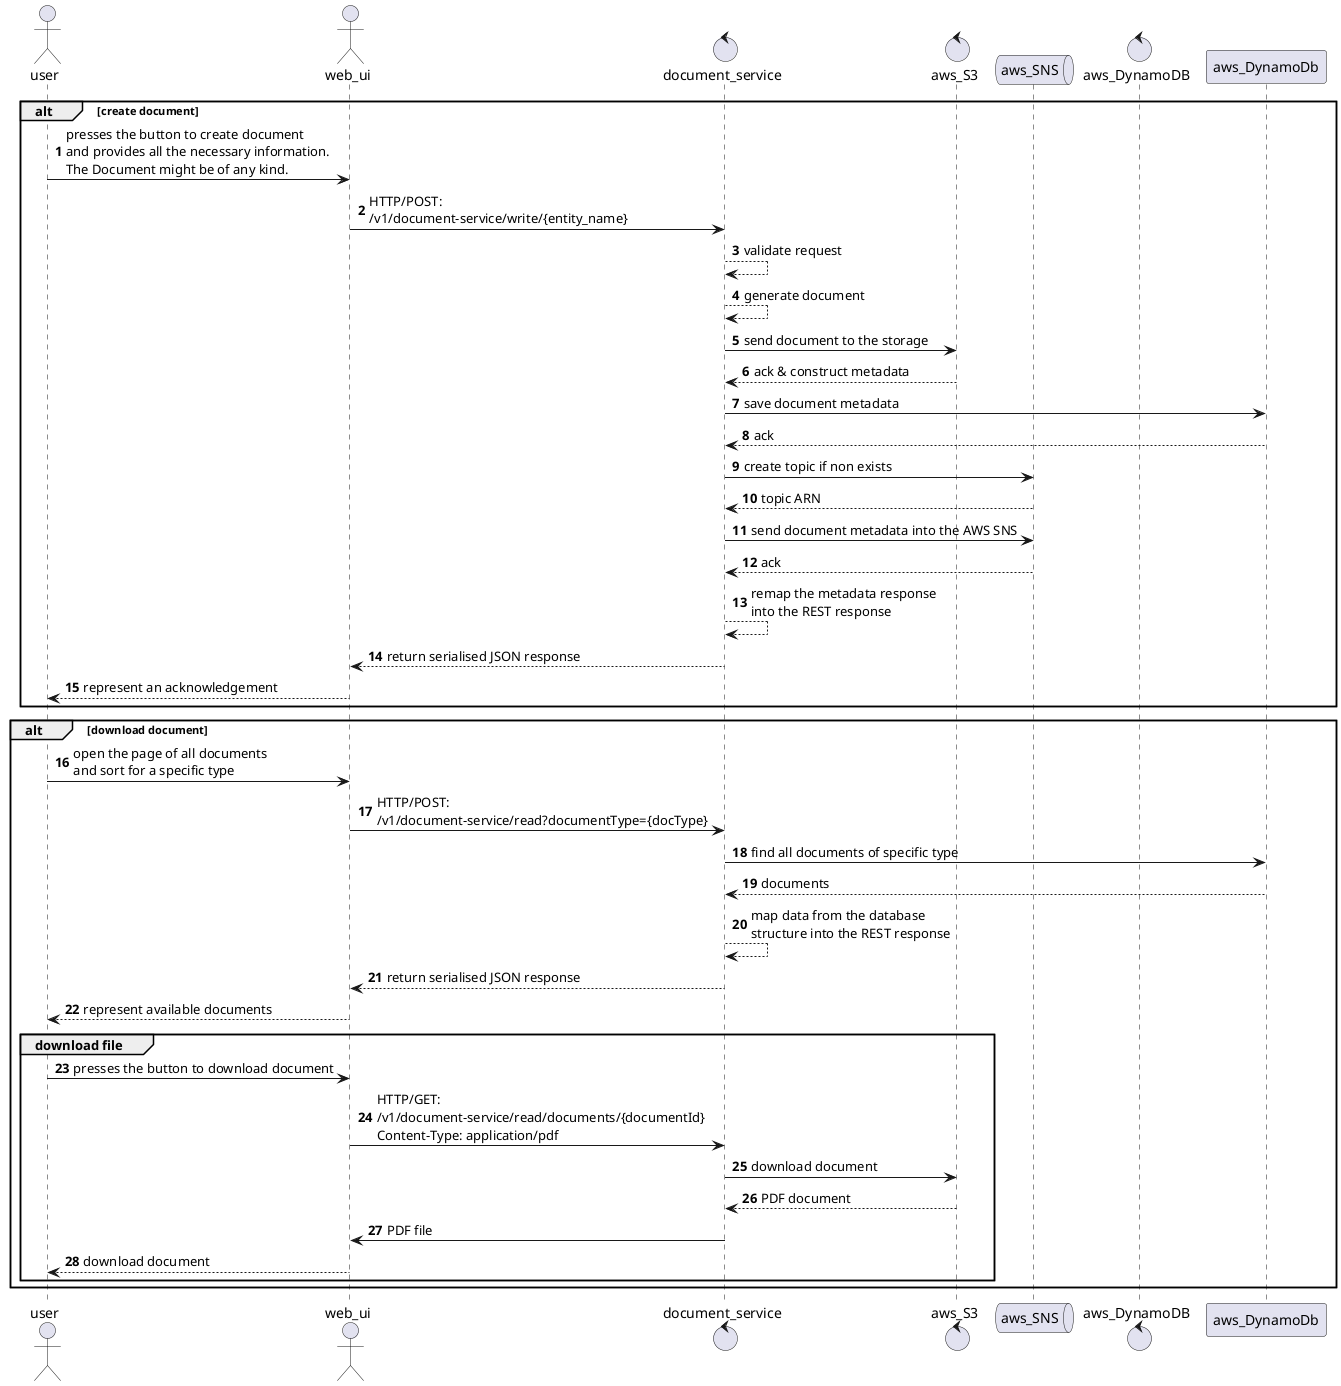 @startuml
'https://plantuml.com/sequence-diagram

autonumber

actor user
actor web_ui
control document_service
control aws_S3
queue aws_SNS
control aws_DynamoDB

alt create document
    user -> web_ui: presses the button to create document\nand provides all the necessary information.\nThe Document might be of any kind.
    web_ui -> document_service: HTTP/POST:\n/v1/document-service/write/{entity_name}
    document_service --> document_service: validate request
    document_service --> document_service: generate document
    document_service -> aws_S3: send document to the storage
    return ack & construct metadata
    document_service -> aws_DynamoDb: save document metadata
    return ack
    document_service -> aws_SNS: create topic if non exists
    return topic ARN
    document_service -> aws_SNS: send document metadata into the AWS SNS
    return ack
    document_service --> document_service: remap the metadata response\ninto the REST response
    document_service --> web_ui: return serialised JSON response
    web_ui --> user: represent an acknowledgement
end
alt download document
    user -> web_ui: open the page of all documents\nand sort for a specific type
    web_ui -> document_service: HTTP/POST:\n/v1/document-service/read?documentType={docType}
    document_service -> aws_DynamoDb: find all documents of specific type
    return documents
    document_service --> document_service: map data from the database\nstructure into the REST response
    document_service --> web_ui: return serialised JSON response
    web_ui --> user: represent available documents
    group download file
        user -> web_ui: presses the button to download document
        web_ui -> document_service: HTTP/GET:\n/v1/document-service/read/documents/{documentId}\nContent-Type: application/pdf
        document_service -> aws_S3: download document
        return PDF document
        document_service -> web_ui: PDF file
        web_ui --> user: download document
    end
end

@enduml
